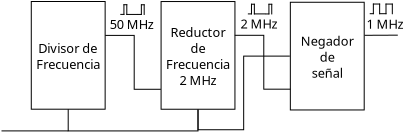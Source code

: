 <?xml version="1.0" encoding="UTF-8"?>
<dia:diagram xmlns:dia="http://www.lysator.liu.se/~alla/dia/">
  <dia:layer name="Background" visible="true" active="true">
    <dia:object type="Flowchart - Box" version="0" id="O0">
      <dia:attribute name="obj_pos">
        <dia:point val="16.495,9.993"/>
      </dia:attribute>
      <dia:attribute name="obj_bb">
        <dia:rectangle val="16.47,9.968;20.212,15.403"/>
      </dia:attribute>
      <dia:attribute name="elem_corner">
        <dia:point val="16.495,9.993"/>
      </dia:attribute>
      <dia:attribute name="elem_width">
        <dia:real val="3.693"/>
      </dia:attribute>
      <dia:attribute name="elem_height">
        <dia:real val="5.385"/>
      </dia:attribute>
      <dia:attribute name="border_width">
        <dia:real val="0.05"/>
      </dia:attribute>
      <dia:attribute name="show_background">
        <dia:boolean val="true"/>
      </dia:attribute>
      <dia:attribute name="padding">
        <dia:real val="0.1"/>
      </dia:attribute>
      <dia:attribute name="text">
        <dia:composite type="text">
          <dia:attribute name="string">
            <dia:string>#Divisor de
Frecuencia#</dia:string>
          </dia:attribute>
          <dia:attribute name="font">
            <dia:font family="sans" style="0" name="Helvetica"/>
          </dia:attribute>
          <dia:attribute name="height">
            <dia:real val="0.8"/>
          </dia:attribute>
          <dia:attribute name="pos">
            <dia:point val="18.341,12.481"/>
          </dia:attribute>
          <dia:attribute name="color">
            <dia:color val="#000000"/>
          </dia:attribute>
          <dia:attribute name="alignment">
            <dia:enum val="1"/>
          </dia:attribute>
        </dia:composite>
      </dia:attribute>
    </dia:object>
    <dia:object type="Flowchart - Box" version="0" id="O1">
      <dia:attribute name="obj_pos">
        <dia:point val="22.985,9.995"/>
      </dia:attribute>
      <dia:attribute name="obj_bb">
        <dia:rectangle val="22.96,9.97;26.702,15.405"/>
      </dia:attribute>
      <dia:attribute name="elem_corner">
        <dia:point val="22.985,9.995"/>
      </dia:attribute>
      <dia:attribute name="elem_width">
        <dia:real val="3.693"/>
      </dia:attribute>
      <dia:attribute name="elem_height">
        <dia:real val="5.385"/>
      </dia:attribute>
      <dia:attribute name="border_width">
        <dia:real val="0.05"/>
      </dia:attribute>
      <dia:attribute name="show_background">
        <dia:boolean val="true"/>
      </dia:attribute>
      <dia:attribute name="padding">
        <dia:real val="0.1"/>
      </dia:attribute>
      <dia:attribute name="text">
        <dia:composite type="text">
          <dia:attribute name="string">
            <dia:string>#Reductor
de
Frecuencia
2 MHz#</dia:string>
          </dia:attribute>
          <dia:attribute name="font">
            <dia:font family="sans" style="0" name="Helvetica"/>
          </dia:attribute>
          <dia:attribute name="height">
            <dia:real val="0.8"/>
          </dia:attribute>
          <dia:attribute name="pos">
            <dia:point val="24.831,11.683"/>
          </dia:attribute>
          <dia:attribute name="color">
            <dia:color val="#000000"/>
          </dia:attribute>
          <dia:attribute name="alignment">
            <dia:enum val="1"/>
          </dia:attribute>
        </dia:composite>
      </dia:attribute>
    </dia:object>
    <dia:object type="Standard - ZigZagLine" version="1" id="O2">
      <dia:attribute name="obj_pos">
        <dia:point val="18.341,15.378"/>
      </dia:attribute>
      <dia:attribute name="obj_bb">
        <dia:rectangle val="18.316,15.353;24.856,16.489"/>
      </dia:attribute>
      <dia:attribute name="orth_points">
        <dia:point val="18.341,15.378"/>
        <dia:point val="18.341,16.464"/>
        <dia:point val="24.831,16.464"/>
        <dia:point val="24.831,15.404"/>
      </dia:attribute>
      <dia:attribute name="orth_orient">
        <dia:enum val="1"/>
        <dia:enum val="0"/>
        <dia:enum val="1"/>
      </dia:attribute>
      <dia:attribute name="autorouting">
        <dia:boolean val="false"/>
      </dia:attribute>
      <dia:attribute name="line_width">
        <dia:real val="0.05"/>
      </dia:attribute>
      <dia:connections>
        <dia:connection handle="0" to="O0" connection="13"/>
        <dia:connection handle="1" to="O1" connection="16"/>
      </dia:connections>
    </dia:object>
    <dia:object type="Flowchart - Box" version="0" id="O3">
      <dia:attribute name="obj_pos">
        <dia:point val="29.448,10.031"/>
      </dia:attribute>
      <dia:attribute name="obj_bb">
        <dia:rectangle val="29.423,10.006;33.166,15.441"/>
      </dia:attribute>
      <dia:attribute name="elem_corner">
        <dia:point val="29.448,10.031"/>
      </dia:attribute>
      <dia:attribute name="elem_width">
        <dia:real val="3.693"/>
      </dia:attribute>
      <dia:attribute name="elem_height">
        <dia:real val="5.385"/>
      </dia:attribute>
      <dia:attribute name="border_width">
        <dia:real val="0.05"/>
      </dia:attribute>
      <dia:attribute name="show_background">
        <dia:boolean val="true"/>
      </dia:attribute>
      <dia:attribute name="padding">
        <dia:real val="0.1"/>
      </dia:attribute>
      <dia:attribute name="text">
        <dia:composite type="text">
          <dia:attribute name="string">
            <dia:string>#Negador
de
señal#</dia:string>
          </dia:attribute>
          <dia:attribute name="font">
            <dia:font family="sans" style="0" name="Helvetica"/>
          </dia:attribute>
          <dia:attribute name="height">
            <dia:real val="0.8"/>
          </dia:attribute>
          <dia:attribute name="pos">
            <dia:point val="31.294,12.118"/>
          </dia:attribute>
          <dia:attribute name="color">
            <dia:color val="#000000"/>
          </dia:attribute>
          <dia:attribute name="alignment">
            <dia:enum val="1"/>
          </dia:attribute>
        </dia:composite>
      </dia:attribute>
    </dia:object>
    <dia:object type="Standard - ZigZagLine" version="1" id="O4">
      <dia:attribute name="obj_pos">
        <dia:point val="24.831,15.38"/>
      </dia:attribute>
      <dia:attribute name="obj_bb">
        <dia:rectangle val="24.806,15.355;31.319,16.491"/>
      </dia:attribute>
      <dia:attribute name="orth_points">
        <dia:point val="24.831,15.38"/>
        <dia:point val="24.831,16.466"/>
        <dia:point val="31.294,16.466"/>
        <dia:point val="31.294,15.441"/>
      </dia:attribute>
      <dia:attribute name="orth_orient">
        <dia:enum val="1"/>
        <dia:enum val="0"/>
        <dia:enum val="1"/>
      </dia:attribute>
      <dia:attribute name="autorouting">
        <dia:boolean val="true"/>
      </dia:attribute>
      <dia:attribute name="line_width">
        <dia:real val="0.05"/>
      </dia:attribute>
      <dia:connections>
        <dia:connection handle="0" to="O1" connection="13"/>
        <dia:connection handle="1" to="O3" connection="16"/>
      </dia:connections>
    </dia:object>
    <dia:object type="Standard - ZigZagLine" version="1" id="O5">
      <dia:attribute name="obj_pos">
        <dia:point val="20.192,11.688"/>
      </dia:attribute>
      <dia:attribute name="obj_bb">
        <dia:rectangle val="20.166,11.663;23.001,14.407"/>
      </dia:attribute>
      <dia:attribute name="orth_points">
        <dia:point val="20.192,11.688"/>
        <dia:point val="21.641,11.688"/>
        <dia:point val="21.641,14.382"/>
        <dia:point val="22.976,14.382"/>
      </dia:attribute>
      <dia:attribute name="orth_orient">
        <dia:enum val="0"/>
        <dia:enum val="1"/>
        <dia:enum val="0"/>
      </dia:attribute>
      <dia:attribute name="autorouting">
        <dia:boolean val="false"/>
      </dia:attribute>
      <dia:attribute name="line_width">
        <dia:real val="0.05"/>
      </dia:attribute>
    </dia:object>
    <dia:object type="Standard - ZigZagLine" version="1" id="O6">
      <dia:attribute name="obj_pos">
        <dia:point val="26.67,11.683"/>
      </dia:attribute>
      <dia:attribute name="obj_bb">
        <dia:rectangle val="26.645,11.658;29.48,14.402"/>
      </dia:attribute>
      <dia:attribute name="orth_points">
        <dia:point val="26.67,11.683"/>
        <dia:point val="28.12,11.683"/>
        <dia:point val="28.12,14.377"/>
        <dia:point val="29.455,14.377"/>
      </dia:attribute>
      <dia:attribute name="orth_orient">
        <dia:enum val="0"/>
        <dia:enum val="1"/>
        <dia:enum val="0"/>
      </dia:attribute>
      <dia:attribute name="autorouting">
        <dia:boolean val="false"/>
      </dia:attribute>
      <dia:attribute name="line_width">
        <dia:real val="0.05"/>
      </dia:attribute>
    </dia:object>
    <dia:object type="Standard - Line" version="0" id="O7">
      <dia:attribute name="obj_pos">
        <dia:point val="33.157,11.683"/>
      </dia:attribute>
      <dia:attribute name="obj_bb">
        <dia:rectangle val="33.132,11.651;34.846,11.709"/>
      </dia:attribute>
      <dia:attribute name="conn_endpoints">
        <dia:point val="33.157,11.683"/>
        <dia:point val="34.821,11.676"/>
      </dia:attribute>
      <dia:attribute name="numcp">
        <dia:int val="1"/>
      </dia:attribute>
      <dia:attribute name="line_width">
        <dia:real val="0.05"/>
      </dia:attribute>
    </dia:object>
    <dia:object type="Standard - Line" version="0" id="O8">
      <dia:attribute name="obj_pos">
        <dia:point val="18.348,16.464"/>
      </dia:attribute>
      <dia:attribute name="obj_bb">
        <dia:rectangle val="14.981,16.438;18.373,16.489"/>
      </dia:attribute>
      <dia:attribute name="conn_endpoints">
        <dia:point val="18.348,16.464"/>
        <dia:point val="15.006,16.463"/>
      </dia:attribute>
      <dia:attribute name="numcp">
        <dia:int val="1"/>
      </dia:attribute>
      <dia:attribute name="line_width">
        <dia:real val="0.05"/>
      </dia:attribute>
    </dia:object>
    <dia:object type="Standard - Text" version="1" id="O9">
      <dia:attribute name="obj_pos">
        <dia:point val="20.422,11.374"/>
      </dia:attribute>
      <dia:attribute name="obj_bb">
        <dia:rectangle val="20.422,10.779;22.81,11.526"/>
      </dia:attribute>
      <dia:attribute name="text">
        <dia:composite type="text">
          <dia:attribute name="string">
            <dia:string>#50 MHz#</dia:string>
          </dia:attribute>
          <dia:attribute name="font">
            <dia:font family="sans" style="0" name="Helvetica"/>
          </dia:attribute>
          <dia:attribute name="height">
            <dia:real val="0.8"/>
          </dia:attribute>
          <dia:attribute name="pos">
            <dia:point val="20.422,11.374"/>
          </dia:attribute>
          <dia:attribute name="color">
            <dia:color val="#000000"/>
          </dia:attribute>
          <dia:attribute name="alignment">
            <dia:enum val="0"/>
          </dia:attribute>
        </dia:composite>
      </dia:attribute>
      <dia:attribute name="valign">
        <dia:enum val="3"/>
      </dia:attribute>
    </dia:object>
    <dia:object type="Standard - Text" version="1" id="O10">
      <dia:attribute name="obj_pos">
        <dia:point val="26.96,11.338"/>
      </dia:attribute>
      <dia:attribute name="obj_bb">
        <dia:rectangle val="26.96,10.725;28.958,11.528"/>
      </dia:attribute>
      <dia:attribute name="text">
        <dia:composite type="text">
          <dia:attribute name="string">
            <dia:string>#2 MHz#</dia:string>
          </dia:attribute>
          <dia:attribute name="font">
            <dia:font family="sans" style="0" name="Helvetica"/>
          </dia:attribute>
          <dia:attribute name="height">
            <dia:real val="0.8"/>
          </dia:attribute>
          <dia:attribute name="pos">
            <dia:point val="26.96,11.338"/>
          </dia:attribute>
          <dia:attribute name="color">
            <dia:color val="#000000"/>
          </dia:attribute>
          <dia:attribute name="alignment">
            <dia:enum val="0"/>
          </dia:attribute>
        </dia:composite>
      </dia:attribute>
      <dia:attribute name="valign">
        <dia:enum val="3"/>
      </dia:attribute>
    </dia:object>
    <dia:group>
      <dia:object type="Standard - Line" version="0" id="O11">
        <dia:attribute name="obj_pos">
          <dia:point val="20.945,10.638"/>
        </dia:attribute>
        <dia:attribute name="obj_bb">
          <dia:rectangle val="20.921,10.613;21.175,10.663"/>
        </dia:attribute>
        <dia:attribute name="conn_endpoints">
          <dia:point val="20.945,10.638"/>
          <dia:point val="21.15,10.638"/>
        </dia:attribute>
        <dia:attribute name="numcp">
          <dia:int val="1"/>
        </dia:attribute>
        <dia:attribute name="line_width">
          <dia:real val="0.05"/>
        </dia:attribute>
      </dia:object>
      <dia:object type="Standard - Line" version="0" id="O12">
        <dia:attribute name="obj_pos">
          <dia:point val="21.127,10.661"/>
        </dia:attribute>
        <dia:attribute name="obj_bb">
          <dia:rectangle val="21.102,10.106;21.152,10.686"/>
        </dia:attribute>
        <dia:attribute name="conn_endpoints">
          <dia:point val="21.127,10.661"/>
          <dia:point val="21.127,10.131"/>
        </dia:attribute>
        <dia:attribute name="numcp">
          <dia:int val="1"/>
        </dia:attribute>
        <dia:attribute name="line_width">
          <dia:real val="0.05"/>
        </dia:attribute>
      </dia:object>
      <dia:object type="Standard - Line" version="0" id="O13">
        <dia:attribute name="obj_pos">
          <dia:point val="21.103,10.155"/>
        </dia:attribute>
        <dia:attribute name="obj_bb">
          <dia:rectangle val="21.078,10.129;21.319,10.18"/>
        </dia:attribute>
        <dia:attribute name="conn_endpoints">
          <dia:point val="21.103,10.155"/>
          <dia:point val="21.294,10.154"/>
        </dia:attribute>
        <dia:attribute name="numcp">
          <dia:int val="1"/>
        </dia:attribute>
        <dia:attribute name="line_width">
          <dia:real val="0.05"/>
        </dia:attribute>
      </dia:object>
      <dia:object type="Standard - Line" version="0" id="O14">
        <dia:attribute name="obj_pos">
          <dia:point val="21.271,10.663"/>
        </dia:attribute>
        <dia:attribute name="obj_bb">
          <dia:rectangle val="21.246,10.108;21.296,10.688"/>
        </dia:attribute>
        <dia:attribute name="conn_endpoints">
          <dia:point val="21.271,10.663"/>
          <dia:point val="21.271,10.133"/>
        </dia:attribute>
        <dia:attribute name="numcp">
          <dia:int val="1"/>
        </dia:attribute>
        <dia:attribute name="line_width">
          <dia:real val="0.05"/>
        </dia:attribute>
      </dia:object>
      <dia:object type="Standard - Line" version="0" id="O15">
        <dia:attribute name="obj_pos">
          <dia:point val="21.247,10.639"/>
        </dia:attribute>
        <dia:attribute name="obj_bb">
          <dia:rectangle val="21.222,10.614;21.859,10.665"/>
        </dia:attribute>
        <dia:attribute name="conn_endpoints">
          <dia:point val="21.247,10.639"/>
          <dia:point val="21.834,10.64"/>
        </dia:attribute>
        <dia:attribute name="numcp">
          <dia:int val="1"/>
        </dia:attribute>
        <dia:attribute name="line_width">
          <dia:real val="0.05"/>
        </dia:attribute>
      </dia:object>
      <dia:object type="Standard - Line" version="0" id="O16">
        <dia:attribute name="obj_pos">
          <dia:point val="21.817,10.64"/>
        </dia:attribute>
        <dia:attribute name="obj_bb">
          <dia:rectangle val="21.792,10.616;22.047,10.666"/>
        </dia:attribute>
        <dia:attribute name="conn_endpoints">
          <dia:point val="21.817,10.64"/>
          <dia:point val="22.022,10.641"/>
        </dia:attribute>
        <dia:attribute name="numcp">
          <dia:int val="1"/>
        </dia:attribute>
        <dia:attribute name="line_width">
          <dia:real val="0.05"/>
        </dia:attribute>
      </dia:object>
      <dia:object type="Standard - Line" version="0" id="O17">
        <dia:attribute name="obj_pos">
          <dia:point val="21.999,10.663"/>
        </dia:attribute>
        <dia:attribute name="obj_bb">
          <dia:rectangle val="21.974,10.108;22.024,10.688"/>
        </dia:attribute>
        <dia:attribute name="conn_endpoints">
          <dia:point val="21.999,10.663"/>
          <dia:point val="21.999,10.133"/>
        </dia:attribute>
        <dia:attribute name="numcp">
          <dia:int val="1"/>
        </dia:attribute>
        <dia:attribute name="line_width">
          <dia:real val="0.05"/>
        </dia:attribute>
      </dia:object>
      <dia:object type="Standard - Line" version="0" id="O18">
        <dia:attribute name="obj_pos">
          <dia:point val="21.979,10.156"/>
        </dia:attribute>
        <dia:attribute name="obj_bb">
          <dia:rectangle val="21.954,10.131;22.19,10.182"/>
        </dia:attribute>
        <dia:attribute name="conn_endpoints">
          <dia:point val="21.979,10.156"/>
          <dia:point val="22.165,10.157"/>
        </dia:attribute>
        <dia:attribute name="numcp">
          <dia:int val="1"/>
        </dia:attribute>
        <dia:attribute name="line_width">
          <dia:real val="0.05"/>
        </dia:attribute>
      </dia:object>
      <dia:object type="Standard - Line" version="0" id="O19">
        <dia:attribute name="obj_pos">
          <dia:point val="22.14,10.666"/>
        </dia:attribute>
        <dia:attribute name="obj_bb">
          <dia:rectangle val="22.115,10.11;22.165,10.691"/>
        </dia:attribute>
        <dia:attribute name="conn_endpoints">
          <dia:point val="22.14,10.666"/>
          <dia:point val="22.14,10.135"/>
        </dia:attribute>
        <dia:attribute name="numcp">
          <dia:int val="1"/>
        </dia:attribute>
        <dia:attribute name="line_width">
          <dia:real val="0.05"/>
        </dia:attribute>
      </dia:object>
    </dia:group>
    <dia:group>
      <dia:object type="Standard - Line" version="0" id="O20">
        <dia:attribute name="obj_pos">
          <dia:point val="27.324,10.612"/>
        </dia:attribute>
        <dia:attribute name="obj_bb">
          <dia:rectangle val="27.299,10.587;27.554,10.637"/>
        </dia:attribute>
        <dia:attribute name="conn_endpoints">
          <dia:point val="27.324,10.612"/>
          <dia:point val="27.529,10.613"/>
        </dia:attribute>
        <dia:attribute name="numcp">
          <dia:int val="1"/>
        </dia:attribute>
        <dia:attribute name="line_width">
          <dia:real val="0.05"/>
        </dia:attribute>
      </dia:object>
      <dia:object type="Standard - Line" version="0" id="O21">
        <dia:attribute name="obj_pos">
          <dia:point val="27.505,10.635"/>
        </dia:attribute>
        <dia:attribute name="obj_bb">
          <dia:rectangle val="27.48,10.08;27.53,10.66"/>
        </dia:attribute>
        <dia:attribute name="conn_endpoints">
          <dia:point val="27.505,10.635"/>
          <dia:point val="27.505,10.105"/>
        </dia:attribute>
        <dia:attribute name="numcp">
          <dia:int val="1"/>
        </dia:attribute>
        <dia:attribute name="line_width">
          <dia:real val="0.05"/>
        </dia:attribute>
      </dia:object>
      <dia:object type="Standard - Line" version="0" id="O22">
        <dia:attribute name="obj_pos">
          <dia:point val="27.481,10.129"/>
        </dia:attribute>
        <dia:attribute name="obj_bb">
          <dia:rectangle val="27.456,10.104;27.697,10.154"/>
        </dia:attribute>
        <dia:attribute name="conn_endpoints">
          <dia:point val="27.481,10.129"/>
          <dia:point val="27.672,10.129"/>
        </dia:attribute>
        <dia:attribute name="numcp">
          <dia:int val="1"/>
        </dia:attribute>
        <dia:attribute name="line_width">
          <dia:real val="0.05"/>
        </dia:attribute>
      </dia:object>
      <dia:object type="Standard - Line" version="0" id="O23">
        <dia:attribute name="obj_pos">
          <dia:point val="27.649,10.638"/>
        </dia:attribute>
        <dia:attribute name="obj_bb">
          <dia:rectangle val="27.624,10.082;27.674,10.663"/>
        </dia:attribute>
        <dia:attribute name="conn_endpoints">
          <dia:point val="27.649,10.638"/>
          <dia:point val="27.649,10.107"/>
        </dia:attribute>
        <dia:attribute name="numcp">
          <dia:int val="1"/>
        </dia:attribute>
        <dia:attribute name="line_width">
          <dia:real val="0.05"/>
        </dia:attribute>
      </dia:object>
      <dia:object type="Standard - Line" version="0" id="O24">
        <dia:attribute name="obj_pos">
          <dia:point val="27.625,10.613"/>
        </dia:attribute>
        <dia:attribute name="obj_bb">
          <dia:rectangle val="27.6,10.588;28.237,10.639"/>
        </dia:attribute>
        <dia:attribute name="conn_endpoints">
          <dia:point val="27.625,10.613"/>
          <dia:point val="28.212,10.614"/>
        </dia:attribute>
        <dia:attribute name="numcp">
          <dia:int val="1"/>
        </dia:attribute>
        <dia:attribute name="line_width">
          <dia:real val="0.05"/>
        </dia:attribute>
      </dia:object>
      <dia:object type="Standard - Line" version="0" id="O25">
        <dia:attribute name="obj_pos">
          <dia:point val="28.195,10.615"/>
        </dia:attribute>
        <dia:attribute name="obj_bb">
          <dia:rectangle val="28.17,10.59;28.425,10.64"/>
        </dia:attribute>
        <dia:attribute name="conn_endpoints">
          <dia:point val="28.195,10.615"/>
          <dia:point val="28.4,10.615"/>
        </dia:attribute>
        <dia:attribute name="numcp">
          <dia:int val="1"/>
        </dia:attribute>
        <dia:attribute name="line_width">
          <dia:real val="0.05"/>
        </dia:attribute>
      </dia:object>
      <dia:object type="Standard - Line" version="0" id="O26">
        <dia:attribute name="obj_pos">
          <dia:point val="28.377,10.638"/>
        </dia:attribute>
        <dia:attribute name="obj_bb">
          <dia:rectangle val="28.352,10.082;28.402,10.663"/>
        </dia:attribute>
        <dia:attribute name="conn_endpoints">
          <dia:point val="28.377,10.638"/>
          <dia:point val="28.377,10.107"/>
        </dia:attribute>
        <dia:attribute name="numcp">
          <dia:int val="1"/>
        </dia:attribute>
        <dia:attribute name="line_width">
          <dia:real val="0.05"/>
        </dia:attribute>
      </dia:object>
      <dia:object type="Standard - Line" version="0" id="O27">
        <dia:attribute name="obj_pos">
          <dia:point val="28.357,10.13"/>
        </dia:attribute>
        <dia:attribute name="obj_bb">
          <dia:rectangle val="28.332,10.105;28.569,10.156"/>
        </dia:attribute>
        <dia:attribute name="conn_endpoints">
          <dia:point val="28.357,10.13"/>
          <dia:point val="28.543,10.131"/>
        </dia:attribute>
        <dia:attribute name="numcp">
          <dia:int val="1"/>
        </dia:attribute>
        <dia:attribute name="line_width">
          <dia:real val="0.05"/>
        </dia:attribute>
      </dia:object>
      <dia:object type="Standard - Line" version="0" id="O28">
        <dia:attribute name="obj_pos">
          <dia:point val="28.518,10.64"/>
        </dia:attribute>
        <dia:attribute name="obj_bb">
          <dia:rectangle val="28.493,10.085;28.543,10.665"/>
        </dia:attribute>
        <dia:attribute name="conn_endpoints">
          <dia:point val="28.518,10.64"/>
          <dia:point val="28.518,10.11"/>
        </dia:attribute>
        <dia:attribute name="numcp">
          <dia:int val="1"/>
        </dia:attribute>
        <dia:attribute name="line_width">
          <dia:real val="0.05"/>
        </dia:attribute>
      </dia:object>
    </dia:group>
    <dia:group>
      <dia:object type="Standard - Line" version="0" id="O29">
        <dia:attribute name="obj_pos">
          <dia:point val="33.417,10.603"/>
        </dia:attribute>
        <dia:attribute name="obj_bb">
          <dia:rectangle val="33.392,10.578;33.647,10.628"/>
        </dia:attribute>
        <dia:attribute name="conn_endpoints">
          <dia:point val="33.417,10.603"/>
          <dia:point val="33.622,10.603"/>
        </dia:attribute>
        <dia:attribute name="numcp">
          <dia:int val="1"/>
        </dia:attribute>
        <dia:attribute name="line_width">
          <dia:real val="0.05"/>
        </dia:attribute>
      </dia:object>
      <dia:object type="Standard - Line" version="0" id="O30">
        <dia:attribute name="obj_pos">
          <dia:point val="33.599,10.626"/>
        </dia:attribute>
        <dia:attribute name="obj_bb">
          <dia:rectangle val="33.574,10.07;33.624,10.651"/>
        </dia:attribute>
        <dia:attribute name="conn_endpoints">
          <dia:point val="33.599,10.626"/>
          <dia:point val="33.599,10.095"/>
        </dia:attribute>
        <dia:attribute name="numcp">
          <dia:int val="1"/>
        </dia:attribute>
        <dia:attribute name="line_width">
          <dia:real val="0.05"/>
        </dia:attribute>
      </dia:object>
      <dia:object type="Standard - Line" version="0" id="O31">
        <dia:attribute name="obj_pos">
          <dia:point val="33.576,10.121"/>
        </dia:attribute>
        <dia:attribute name="obj_bb">
          <dia:rectangle val="33.551,10.095;33.962,10.146"/>
        </dia:attribute>
        <dia:attribute name="conn_endpoints">
          <dia:point val="33.576,10.121"/>
          <dia:point val="33.937,10.12"/>
        </dia:attribute>
        <dia:attribute name="numcp">
          <dia:int val="1"/>
        </dia:attribute>
        <dia:attribute name="line_width">
          <dia:real val="0.05"/>
        </dia:attribute>
      </dia:object>
      <dia:object type="Standard - Line" version="0" id="O32">
        <dia:attribute name="obj_pos">
          <dia:point val="33.913,10.628"/>
        </dia:attribute>
        <dia:attribute name="obj_bb">
          <dia:rectangle val="33.888,10.073;33.938,10.653"/>
        </dia:attribute>
        <dia:attribute name="conn_endpoints">
          <dia:point val="33.913,10.628"/>
          <dia:point val="33.913,10.098"/>
        </dia:attribute>
        <dia:attribute name="numcp">
          <dia:int val="1"/>
        </dia:attribute>
        <dia:attribute name="line_width">
          <dia:real val="0.05"/>
        </dia:attribute>
      </dia:object>
      <dia:object type="Standard - Line" version="0" id="O33">
        <dia:attribute name="obj_pos">
          <dia:point val="33.891,10.603"/>
        </dia:attribute>
        <dia:attribute name="obj_bb">
          <dia:rectangle val="33.865,10.577;34.279,10.628"/>
        </dia:attribute>
        <dia:attribute name="conn_endpoints">
          <dia:point val="33.891,10.603"/>
          <dia:point val="34.254,10.602"/>
        </dia:attribute>
        <dia:attribute name="numcp">
          <dia:int val="1"/>
        </dia:attribute>
        <dia:attribute name="line_width">
          <dia:real val="0.05"/>
        </dia:attribute>
      </dia:object>
      <dia:object type="Standard - Line" version="0" id="O34">
        <dia:attribute name="obj_pos">
          <dia:point val="34.231,10.628"/>
        </dia:attribute>
        <dia:attribute name="obj_bb">
          <dia:rectangle val="34.206,10.072;34.256,10.653"/>
        </dia:attribute>
        <dia:attribute name="conn_endpoints">
          <dia:point val="34.231,10.628"/>
          <dia:point val="34.231,10.098"/>
        </dia:attribute>
        <dia:attribute name="numcp">
          <dia:int val="1"/>
        </dia:attribute>
        <dia:attribute name="line_width">
          <dia:real val="0.05"/>
        </dia:attribute>
      </dia:object>
      <dia:object type="Standard - Line" version="0" id="O35">
        <dia:attribute name="obj_pos">
          <dia:point val="34.207,10.121"/>
        </dia:attribute>
        <dia:attribute name="obj_bb">
          <dia:rectangle val="34.182,10.096;34.597,10.146"/>
        </dia:attribute>
        <dia:attribute name="conn_endpoints">
          <dia:point val="34.207,10.121"/>
          <dia:point val="34.572,10.121"/>
        </dia:attribute>
        <dia:attribute name="numcp">
          <dia:int val="1"/>
        </dia:attribute>
        <dia:attribute name="line_width">
          <dia:real val="0.05"/>
        </dia:attribute>
      </dia:object>
      <dia:object type="Standard - Line" version="0" id="O36">
        <dia:attribute name="obj_pos">
          <dia:point val="34.547,10.63"/>
        </dia:attribute>
        <dia:attribute name="obj_bb">
          <dia:rectangle val="34.522,10.075;34.572,10.655"/>
        </dia:attribute>
        <dia:attribute name="conn_endpoints">
          <dia:point val="34.547,10.63"/>
          <dia:point val="34.547,10.1"/>
        </dia:attribute>
        <dia:attribute name="numcp">
          <dia:int val="1"/>
        </dia:attribute>
        <dia:attribute name="line_width">
          <dia:real val="0.05"/>
        </dia:attribute>
      </dia:object>
    </dia:group>
    <dia:object type="Standard - Text" version="1" id="O37">
      <dia:attribute name="obj_pos">
        <dia:point val="33.26,11.352"/>
      </dia:attribute>
      <dia:attribute name="obj_bb">
        <dia:rectangle val="33.26,10.757;35.24,11.505"/>
      </dia:attribute>
      <dia:attribute name="text">
        <dia:composite type="text">
          <dia:attribute name="string">
            <dia:string>#1 MHz#</dia:string>
          </dia:attribute>
          <dia:attribute name="font">
            <dia:font family="sans" style="0" name="Helvetica"/>
          </dia:attribute>
          <dia:attribute name="height">
            <dia:real val="0.8"/>
          </dia:attribute>
          <dia:attribute name="pos">
            <dia:point val="33.26,11.352"/>
          </dia:attribute>
          <dia:attribute name="color">
            <dia:color val="#000000"/>
          </dia:attribute>
          <dia:attribute name="alignment">
            <dia:enum val="0"/>
          </dia:attribute>
        </dia:composite>
      </dia:attribute>
      <dia:attribute name="valign">
        <dia:enum val="3"/>
      </dia:attribute>
    </dia:object>
  </dia:layer>
</dia:diagram>
